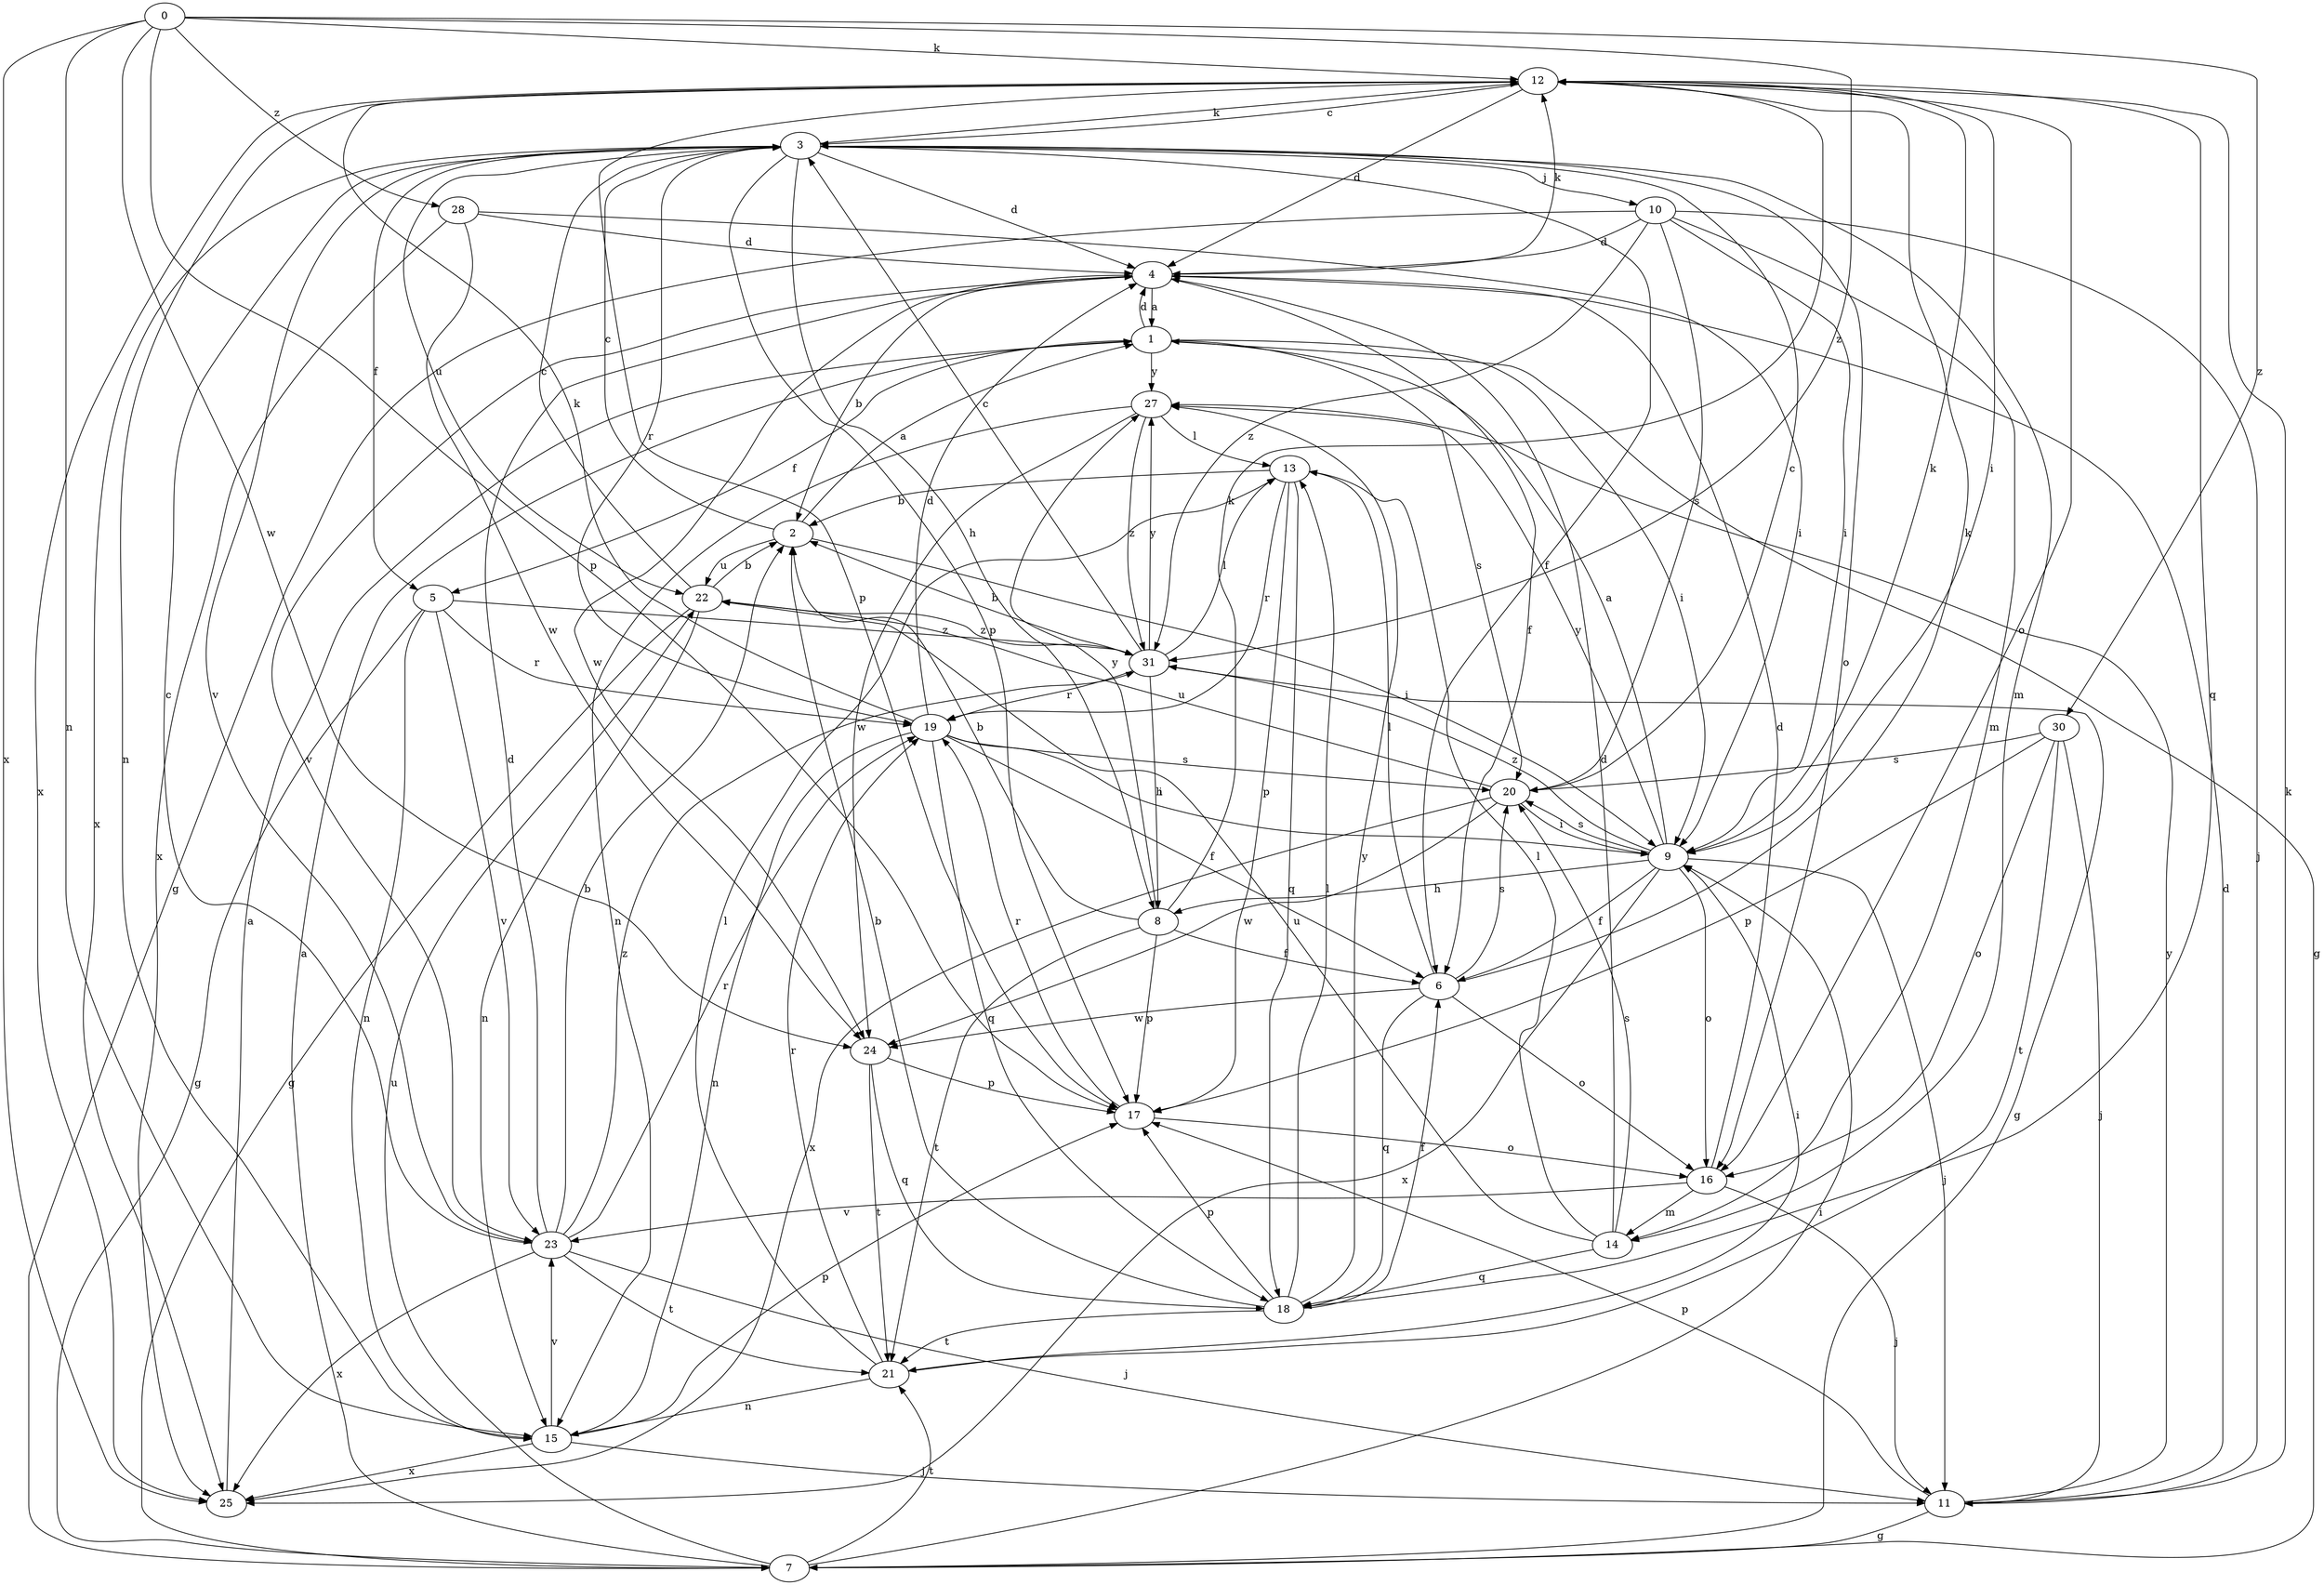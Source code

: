 strict digraph  {
0;
1;
2;
3;
4;
5;
6;
7;
8;
9;
10;
11;
12;
13;
14;
15;
16;
17;
18;
19;
20;
21;
22;
23;
24;
25;
27;
28;
30;
31;
0 -> 12  [label=k];
0 -> 15  [label=n];
0 -> 17  [label=p];
0 -> 24  [label=w];
0 -> 25  [label=x];
0 -> 28  [label=z];
0 -> 30  [label=z];
0 -> 31  [label=z];
1 -> 4  [label=d];
1 -> 5  [label=f];
1 -> 7  [label=g];
1 -> 9  [label=i];
1 -> 20  [label=s];
1 -> 27  [label=y];
2 -> 1  [label=a];
2 -> 3  [label=c];
2 -> 9  [label=i];
2 -> 22  [label=u];
3 -> 4  [label=d];
3 -> 5  [label=f];
3 -> 6  [label=f];
3 -> 8  [label=h];
3 -> 10  [label=j];
3 -> 12  [label=k];
3 -> 14  [label=m];
3 -> 16  [label=o];
3 -> 17  [label=p];
3 -> 19  [label=r];
3 -> 22  [label=u];
3 -> 23  [label=v];
3 -> 25  [label=x];
4 -> 1  [label=a];
4 -> 2  [label=b];
4 -> 6  [label=f];
4 -> 12  [label=k];
4 -> 23  [label=v];
4 -> 24  [label=w];
5 -> 7  [label=g];
5 -> 15  [label=n];
5 -> 19  [label=r];
5 -> 23  [label=v];
5 -> 31  [label=z];
6 -> 12  [label=k];
6 -> 13  [label=l];
6 -> 16  [label=o];
6 -> 18  [label=q];
6 -> 20  [label=s];
6 -> 24  [label=w];
7 -> 1  [label=a];
7 -> 9  [label=i];
7 -> 21  [label=t];
7 -> 22  [label=u];
8 -> 2  [label=b];
8 -> 6  [label=f];
8 -> 12  [label=k];
8 -> 17  [label=p];
8 -> 21  [label=t];
8 -> 27  [label=y];
9 -> 1  [label=a];
9 -> 6  [label=f];
9 -> 8  [label=h];
9 -> 11  [label=j];
9 -> 12  [label=k];
9 -> 16  [label=o];
9 -> 20  [label=s];
9 -> 25  [label=x];
9 -> 27  [label=y];
9 -> 31  [label=z];
10 -> 4  [label=d];
10 -> 7  [label=g];
10 -> 9  [label=i];
10 -> 11  [label=j];
10 -> 14  [label=m];
10 -> 20  [label=s];
10 -> 31  [label=z];
11 -> 4  [label=d];
11 -> 7  [label=g];
11 -> 12  [label=k];
11 -> 17  [label=p];
11 -> 27  [label=y];
12 -> 3  [label=c];
12 -> 4  [label=d];
12 -> 9  [label=i];
12 -> 15  [label=n];
12 -> 16  [label=o];
12 -> 17  [label=p];
12 -> 18  [label=q];
12 -> 25  [label=x];
13 -> 2  [label=b];
13 -> 17  [label=p];
13 -> 18  [label=q];
13 -> 19  [label=r];
14 -> 4  [label=d];
14 -> 13  [label=l];
14 -> 18  [label=q];
14 -> 20  [label=s];
14 -> 22  [label=u];
15 -> 11  [label=j];
15 -> 17  [label=p];
15 -> 23  [label=v];
15 -> 25  [label=x];
16 -> 4  [label=d];
16 -> 11  [label=j];
16 -> 14  [label=m];
16 -> 23  [label=v];
17 -> 16  [label=o];
17 -> 19  [label=r];
18 -> 2  [label=b];
18 -> 6  [label=f];
18 -> 13  [label=l];
18 -> 17  [label=p];
18 -> 21  [label=t];
18 -> 27  [label=y];
19 -> 4  [label=d];
19 -> 6  [label=f];
19 -> 9  [label=i];
19 -> 12  [label=k];
19 -> 15  [label=n];
19 -> 18  [label=q];
19 -> 20  [label=s];
20 -> 3  [label=c];
20 -> 9  [label=i];
20 -> 22  [label=u];
20 -> 24  [label=w];
20 -> 25  [label=x];
21 -> 9  [label=i];
21 -> 13  [label=l];
21 -> 15  [label=n];
21 -> 19  [label=r];
22 -> 2  [label=b];
22 -> 3  [label=c];
22 -> 7  [label=g];
22 -> 15  [label=n];
22 -> 31  [label=z];
23 -> 2  [label=b];
23 -> 3  [label=c];
23 -> 4  [label=d];
23 -> 11  [label=j];
23 -> 19  [label=r];
23 -> 21  [label=t];
23 -> 25  [label=x];
23 -> 31  [label=z];
24 -> 17  [label=p];
24 -> 18  [label=q];
24 -> 21  [label=t];
25 -> 1  [label=a];
27 -> 13  [label=l];
27 -> 15  [label=n];
27 -> 24  [label=w];
27 -> 31  [label=z];
28 -> 4  [label=d];
28 -> 9  [label=i];
28 -> 24  [label=w];
28 -> 25  [label=x];
30 -> 11  [label=j];
30 -> 16  [label=o];
30 -> 17  [label=p];
30 -> 20  [label=s];
30 -> 21  [label=t];
31 -> 2  [label=b];
31 -> 3  [label=c];
31 -> 7  [label=g];
31 -> 8  [label=h];
31 -> 13  [label=l];
31 -> 19  [label=r];
31 -> 27  [label=y];
}
